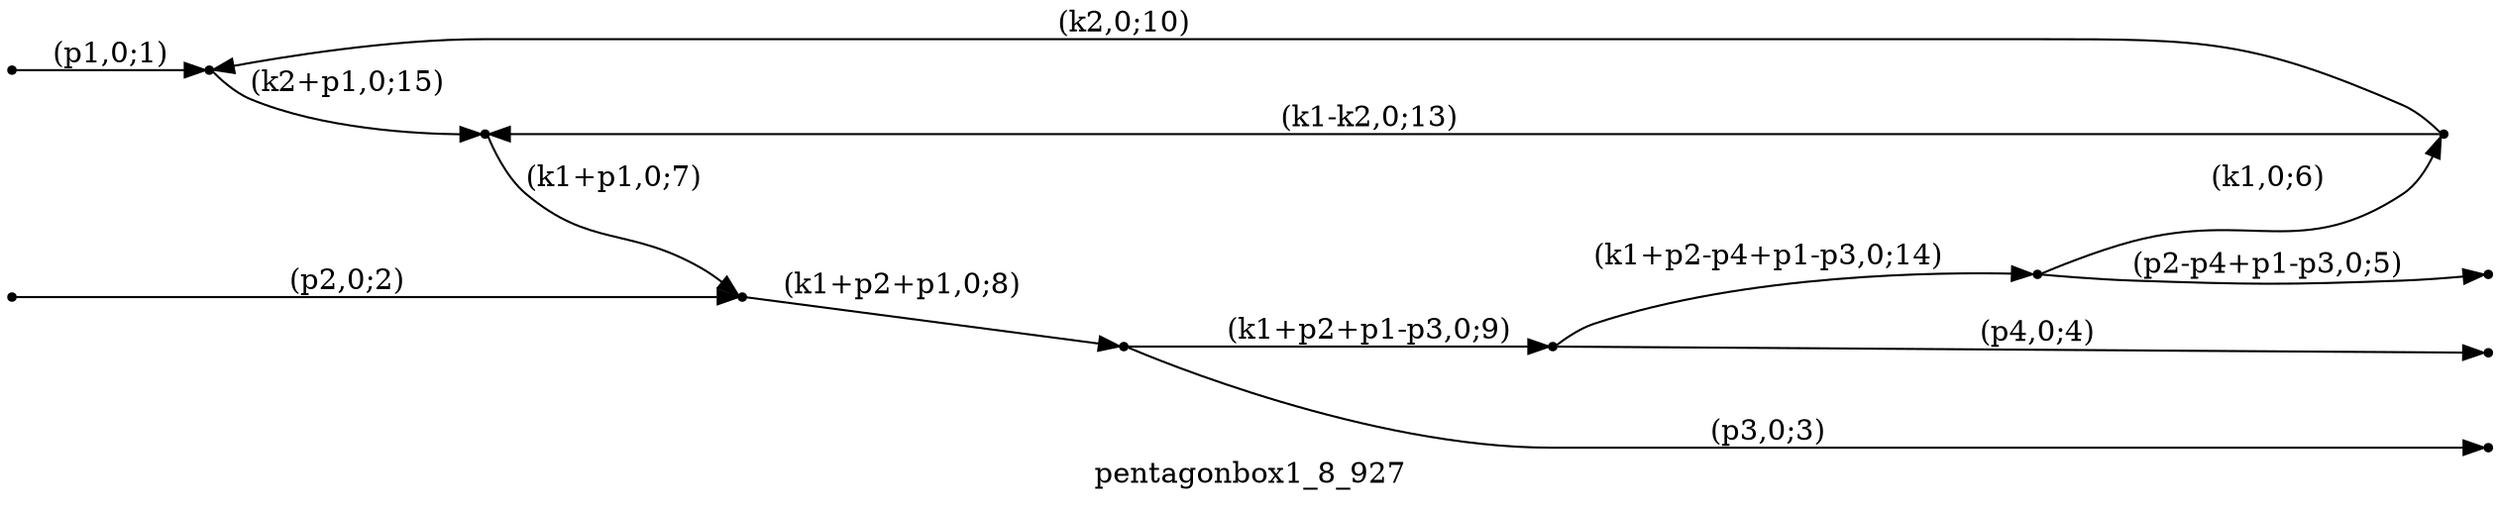 digraph pentagonbox1_8_927 {
  label="pentagonbox1_8_927";
  rankdir="LR";
  subgraph edges {
    -1 -> 7 [label="(p1,0;1)"];
    -2 -> 3 [label="(p2,0;2)"];
    4 -> -3 [label="(p3,0;3)"];
    6 -> -4 [label="(p4,0;4)"];
    1 -> -5 [label="(p2-p4+p1-p3,0;5)"];
    1 -> 2 [label="(k1,0;6)"];
    5 -> 3 [label="(k1+p1,0;7)"];
    3 -> 4 [label="(k1+p2+p1,0;8)"];
    4 -> 6 [label="(k1+p2+p1-p3,0;9)"];
    2 -> 7 [label="(k2,0;10)"];
    2 -> 5 [label="(k1-k2,0;13)"];
    6 -> 1 [label="(k1+p2-p4+p1-p3,0;14)"];
    7 -> 5 [label="(k2+p1,0;15)"];
  }
  subgraph incoming { rank="source"; -1; -2; }
  subgraph outgoing { rank="sink"; -3; -4; -5; }
-5 [shape=point];
-4 [shape=point];
-3 [shape=point];
-2 [shape=point];
-1 [shape=point];
1 [shape=point];
2 [shape=point];
3 [shape=point];
4 [shape=point];
5 [shape=point];
6 [shape=point];
7 [shape=point];
}

